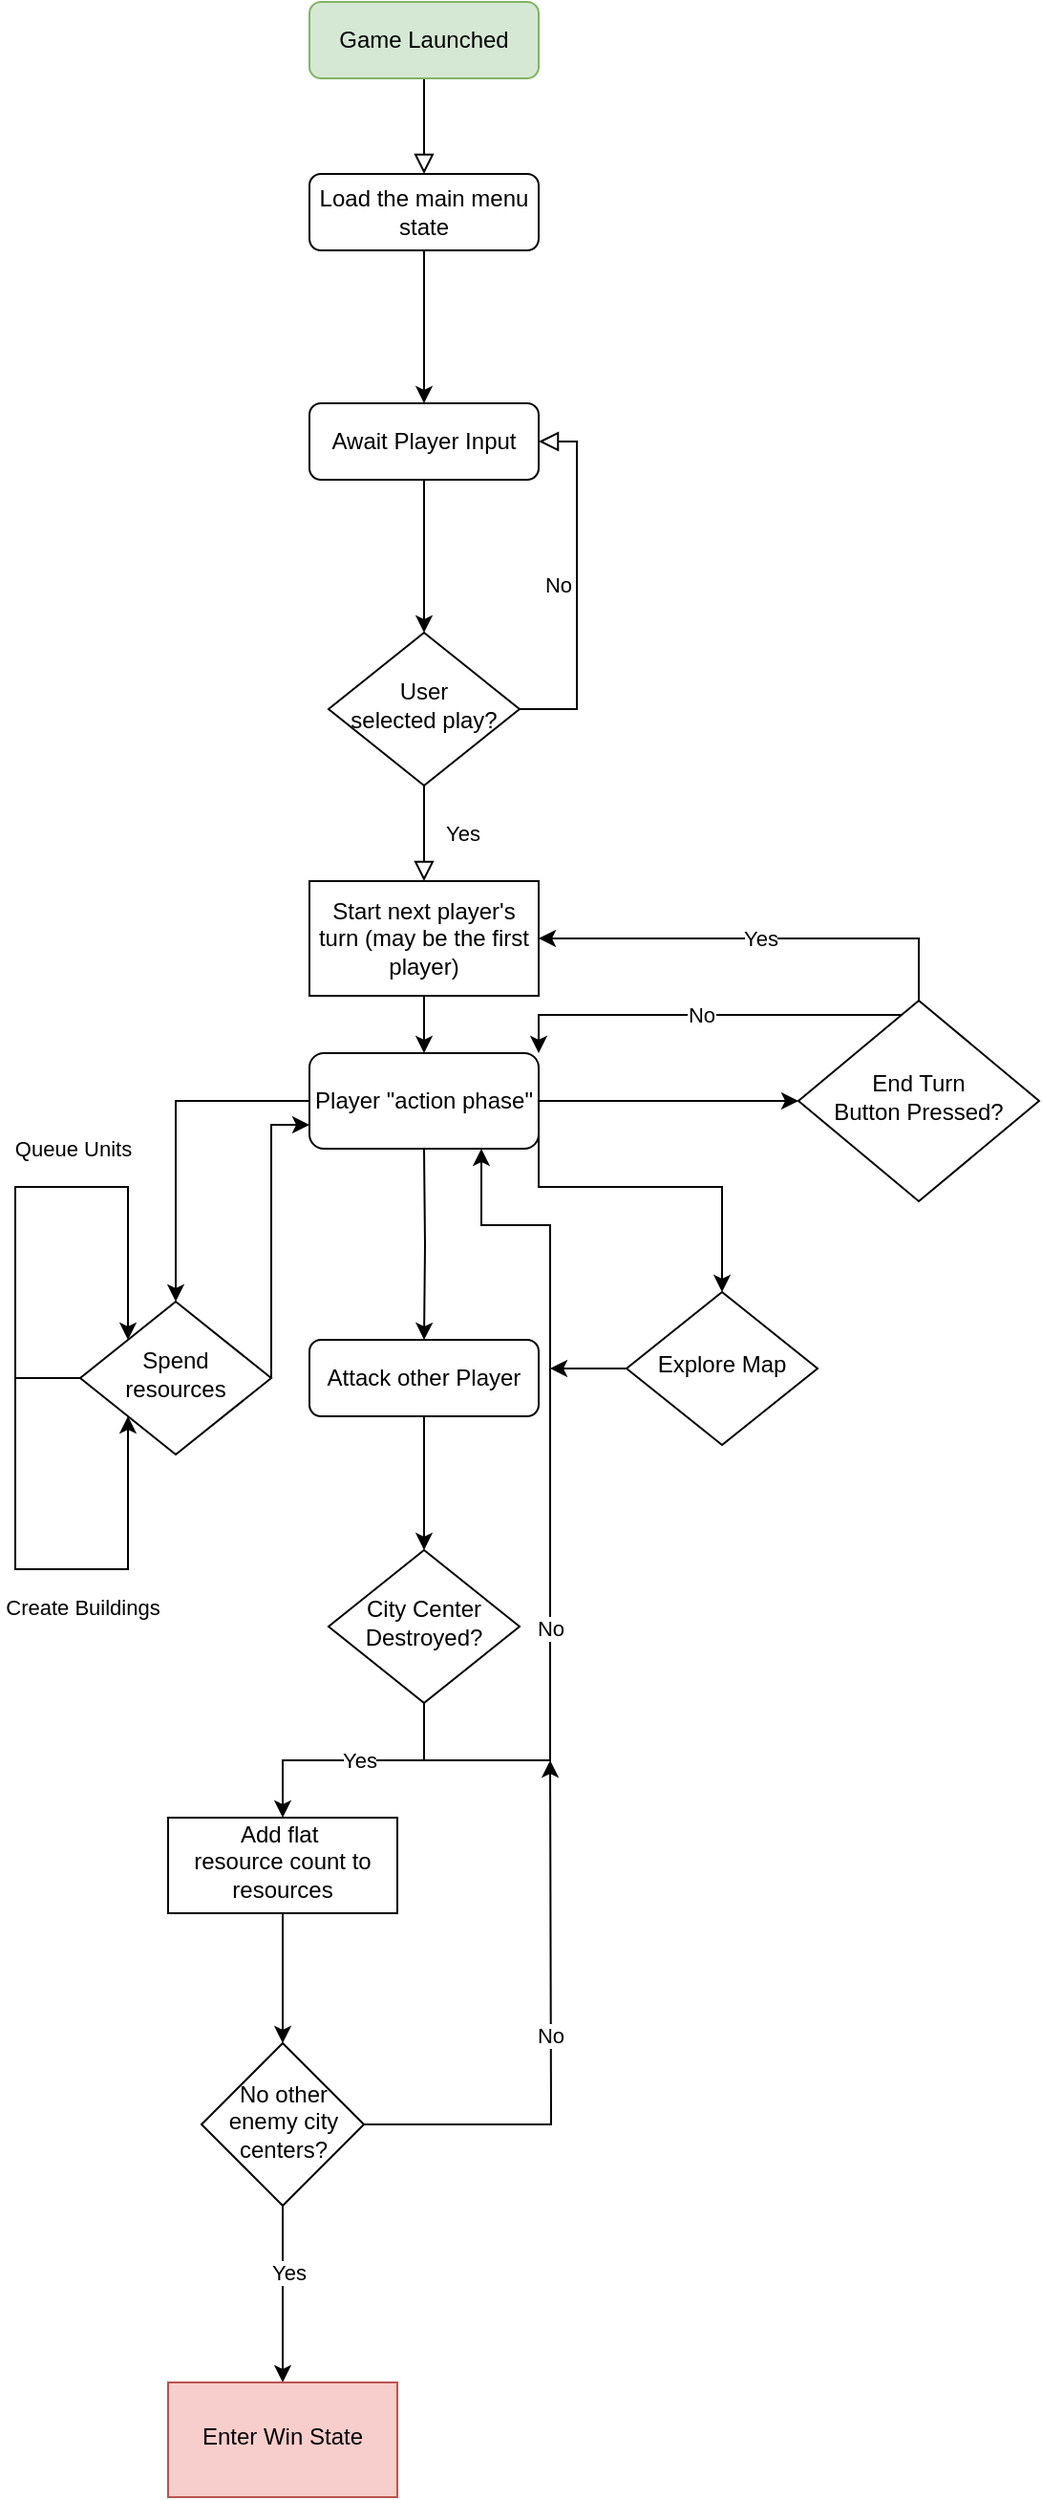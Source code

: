 <mxfile version="14.0.0" type="github">
  <diagram id="C5RBs43oDa-KdzZeNtuy" name="Page-1">
    <mxGraphModel dx="460" dy="1931" grid="1" gridSize="10" guides="1" tooltips="1" connect="1" arrows="1" fold="1" page="1" pageScale="1" pageWidth="827" pageHeight="1169" math="0" shadow="0">
      <root>
        <mxCell id="WIyWlLk6GJQsqaUBKTNV-0" />
        <mxCell id="WIyWlLk6GJQsqaUBKTNV-1" parent="WIyWlLk6GJQsqaUBKTNV-0" />
        <mxCell id="WIyWlLk6GJQsqaUBKTNV-2" value="" style="rounded=0;html=1;jettySize=auto;orthogonalLoop=1;fontSize=11;endArrow=block;endFill=0;endSize=8;strokeWidth=1;shadow=0;labelBackgroundColor=none;edgeStyle=orthogonalEdgeStyle;" parent="WIyWlLk6GJQsqaUBKTNV-1" source="WIyWlLk6GJQsqaUBKTNV-3" edge="1">
          <mxGeometry relative="1" as="geometry">
            <mxPoint x="414" y="50" as="targetPoint" />
          </mxGeometry>
        </mxCell>
        <mxCell id="WIyWlLk6GJQsqaUBKTNV-3" value="Game Launched" style="rounded=1;whiteSpace=wrap;html=1;fontSize=12;glass=0;strokeWidth=1;shadow=0;fillColor=#d5e8d4;strokeColor=#82b366;" parent="WIyWlLk6GJQsqaUBKTNV-1" vertex="1">
          <mxGeometry x="354" y="-40" width="120" height="40" as="geometry" />
        </mxCell>
        <mxCell id="WIyWlLk6GJQsqaUBKTNV-4" value="Yes" style="rounded=0;html=1;jettySize=auto;orthogonalLoop=1;fontSize=11;endArrow=block;endFill=0;endSize=8;strokeWidth=1;shadow=0;labelBackgroundColor=none;edgeStyle=orthogonalEdgeStyle;entryX=0.5;entryY=0;entryDx=0;entryDy=0;" parent="WIyWlLk6GJQsqaUBKTNV-1" source="WIyWlLk6GJQsqaUBKTNV-6" target="pVxUWkFdO_DaniVyaewb-36" edge="1">
          <mxGeometry y="20" relative="1" as="geometry">
            <mxPoint as="offset" />
            <mxPoint x="414" y="440" as="targetPoint" />
          </mxGeometry>
        </mxCell>
        <mxCell id="WIyWlLk6GJQsqaUBKTNV-5" value="No" style="edgeStyle=orthogonalEdgeStyle;rounded=0;html=1;jettySize=auto;orthogonalLoop=1;fontSize=11;endArrow=block;endFill=0;endSize=8;strokeWidth=1;shadow=0;labelBackgroundColor=none;entryX=1;entryY=0.5;entryDx=0;entryDy=0;" parent="WIyWlLk6GJQsqaUBKTNV-1" source="WIyWlLk6GJQsqaUBKTNV-6" target="pVxUWkFdO_DaniVyaewb-2" edge="1">
          <mxGeometry y="10" relative="1" as="geometry">
            <mxPoint as="offset" />
            <Array as="points">
              <mxPoint x="494" y="330" />
              <mxPoint x="494" y="190" />
            </Array>
          </mxGeometry>
        </mxCell>
        <mxCell id="WIyWlLk6GJQsqaUBKTNV-6" value="User&lt;br&gt;selected play?" style="rhombus;whiteSpace=wrap;html=1;shadow=0;fontFamily=Helvetica;fontSize=12;align=center;strokeWidth=1;spacing=6;spacingTop=-4;" parent="WIyWlLk6GJQsqaUBKTNV-1" vertex="1">
          <mxGeometry x="364" y="290" width="100" height="80" as="geometry" />
        </mxCell>
        <mxCell id="pVxUWkFdO_DaniVyaewb-6" value="" style="edgeStyle=orthogonalEdgeStyle;rounded=0;orthogonalLoop=1;jettySize=auto;html=1;" parent="WIyWlLk6GJQsqaUBKTNV-1" source="WIyWlLk6GJQsqaUBKTNV-12" target="pVxUWkFdO_DaniVyaewb-5" edge="1">
          <mxGeometry relative="1" as="geometry" />
        </mxCell>
        <mxCell id="pVxUWkFdO_DaniVyaewb-38" style="edgeStyle=orthogonalEdgeStyle;rounded=0;orthogonalLoop=1;jettySize=auto;html=1;entryX=0;entryY=0.5;entryDx=0;entryDy=0;" parent="WIyWlLk6GJQsqaUBKTNV-1" source="WIyWlLk6GJQsqaUBKTNV-12" target="pVxUWkFdO_DaniVyaewb-35" edge="1">
          <mxGeometry relative="1" as="geometry" />
        </mxCell>
        <mxCell id="WIyWlLk6GJQsqaUBKTNV-12" value="Player &quot;action phase&quot;" style="rounded=1;whiteSpace=wrap;html=1;fontSize=12;glass=0;strokeWidth=1;shadow=0;" parent="WIyWlLk6GJQsqaUBKTNV-1" vertex="1">
          <mxGeometry x="354" y="510" width="120" height="50" as="geometry" />
        </mxCell>
        <mxCell id="pVxUWkFdO_DaniVyaewb-3" value="" style="edgeStyle=orthogonalEdgeStyle;rounded=0;orthogonalLoop=1;jettySize=auto;html=1;" parent="WIyWlLk6GJQsqaUBKTNV-1" source="pVxUWkFdO_DaniVyaewb-0" target="pVxUWkFdO_DaniVyaewb-2" edge="1">
          <mxGeometry relative="1" as="geometry" />
        </mxCell>
        <mxCell id="pVxUWkFdO_DaniVyaewb-0" value="Load the main menu state" style="rounded=1;whiteSpace=wrap;html=1;fontSize=12;glass=0;strokeWidth=1;shadow=0;" parent="WIyWlLk6GJQsqaUBKTNV-1" vertex="1">
          <mxGeometry x="354" y="50" width="120" height="40" as="geometry" />
        </mxCell>
        <mxCell id="pVxUWkFdO_DaniVyaewb-4" value="" style="edgeStyle=orthogonalEdgeStyle;rounded=0;orthogonalLoop=1;jettySize=auto;html=1;" parent="WIyWlLk6GJQsqaUBKTNV-1" source="pVxUWkFdO_DaniVyaewb-2" target="WIyWlLk6GJQsqaUBKTNV-6" edge="1">
          <mxGeometry relative="1" as="geometry" />
        </mxCell>
        <mxCell id="pVxUWkFdO_DaniVyaewb-2" value="Await Player Input" style="rounded=1;whiteSpace=wrap;html=1;fontSize=12;glass=0;strokeWidth=1;shadow=0;" parent="WIyWlLk6GJQsqaUBKTNV-1" vertex="1">
          <mxGeometry x="354" y="170" width="120" height="40" as="geometry" />
        </mxCell>
        <mxCell id="pVxUWkFdO_DaniVyaewb-16" value="Queue Units" style="edgeStyle=orthogonalEdgeStyle;rounded=0;orthogonalLoop=1;jettySize=auto;html=1;entryX=0;entryY=0;entryDx=0;entryDy=0;" parent="WIyWlLk6GJQsqaUBKTNV-1" source="pVxUWkFdO_DaniVyaewb-5" target="pVxUWkFdO_DaniVyaewb-5" edge="1">
          <mxGeometry x="0.202" y="20" relative="1" as="geometry">
            <mxPoint x="260" y="580" as="targetPoint" />
            <Array as="points">
              <mxPoint x="200" y="680" />
              <mxPoint x="200" y="580" />
              <mxPoint x="259" y="580" />
            </Array>
            <mxPoint as="offset" />
          </mxGeometry>
        </mxCell>
        <mxCell id="pVxUWkFdO_DaniVyaewb-43" style="edgeStyle=orthogonalEdgeStyle;rounded=0;orthogonalLoop=1;jettySize=auto;html=1;entryX=0;entryY=0.75;entryDx=0;entryDy=0;" parent="WIyWlLk6GJQsqaUBKTNV-1" source="pVxUWkFdO_DaniVyaewb-5" target="WIyWlLk6GJQsqaUBKTNV-12" edge="1">
          <mxGeometry relative="1" as="geometry">
            <Array as="points">
              <mxPoint x="334" y="548" />
            </Array>
          </mxGeometry>
        </mxCell>
        <mxCell id="pVxUWkFdO_DaniVyaewb-5" value="Spend resources" style="rhombus;whiteSpace=wrap;html=1;shadow=0;fontFamily=Helvetica;fontSize=12;align=center;strokeWidth=1;spacing=6;spacingTop=-4;" parent="WIyWlLk6GJQsqaUBKTNV-1" vertex="1">
          <mxGeometry x="234" y="640" width="100" height="80" as="geometry" />
        </mxCell>
        <mxCell id="pVxUWkFdO_DaniVyaewb-7" value="" style="edgeStyle=orthogonalEdgeStyle;rounded=0;orthogonalLoop=1;jettySize=auto;html=1;exitX=1;exitY=0.5;exitDx=0;exitDy=0;entryX=0.5;entryY=0;entryDx=0;entryDy=0;" parent="WIyWlLk6GJQsqaUBKTNV-1" source="WIyWlLk6GJQsqaUBKTNV-12" target="pVxUWkFdO_DaniVyaewb-8" edge="1">
          <mxGeometry relative="1" as="geometry">
            <mxPoint x="614" y="530" as="sourcePoint" />
            <Array as="points">
              <mxPoint x="474" y="580" />
              <mxPoint x="570" y="580" />
            </Array>
          </mxGeometry>
        </mxCell>
        <mxCell id="sk_dPMBtbAYVnzmcrTbl-0" style="edgeStyle=orthogonalEdgeStyle;rounded=0;orthogonalLoop=1;jettySize=auto;html=1;" edge="1" parent="WIyWlLk6GJQsqaUBKTNV-1" source="pVxUWkFdO_DaniVyaewb-8">
          <mxGeometry relative="1" as="geometry">
            <mxPoint x="480" y="675" as="targetPoint" />
          </mxGeometry>
        </mxCell>
        <mxCell id="pVxUWkFdO_DaniVyaewb-8" value="Explore Map" style="rhombus;whiteSpace=wrap;html=1;shadow=0;fontFamily=Helvetica;fontSize=12;align=center;strokeWidth=1;spacing=6;spacingTop=-4;" parent="WIyWlLk6GJQsqaUBKTNV-1" vertex="1">
          <mxGeometry x="520" y="635" width="100" height="80" as="geometry" />
        </mxCell>
        <mxCell id="pVxUWkFdO_DaniVyaewb-9" value="" style="edgeStyle=orthogonalEdgeStyle;rounded=0;orthogonalLoop=1;jettySize=auto;html=1;entryX=0.5;entryY=0;entryDx=0;entryDy=0;" parent="WIyWlLk6GJQsqaUBKTNV-1" target="pVxUWkFdO_DaniVyaewb-11" edge="1">
          <mxGeometry relative="1" as="geometry">
            <mxPoint x="414" y="560" as="sourcePoint" />
            <mxPoint x="414" y="640" as="targetPoint" />
          </mxGeometry>
        </mxCell>
        <mxCell id="pVxUWkFdO_DaniVyaewb-19" value="" style="edgeStyle=orthogonalEdgeStyle;rounded=0;orthogonalLoop=1;jettySize=auto;html=1;" parent="WIyWlLk6GJQsqaUBKTNV-1" source="pVxUWkFdO_DaniVyaewb-11" edge="1">
          <mxGeometry relative="1" as="geometry">
            <mxPoint x="414" y="770" as="targetPoint" />
          </mxGeometry>
        </mxCell>
        <mxCell id="pVxUWkFdO_DaniVyaewb-11" value="Attack other Player" style="rounded=1;whiteSpace=wrap;html=1;" parent="WIyWlLk6GJQsqaUBKTNV-1" vertex="1">
          <mxGeometry x="354" y="660" width="120" height="40" as="geometry" />
        </mxCell>
        <mxCell id="pVxUWkFdO_DaniVyaewb-17" value="Create Buildings" style="edgeStyle=orthogonalEdgeStyle;rounded=0;orthogonalLoop=1;jettySize=auto;html=1;entryX=0;entryY=1;entryDx=0;entryDy=0;" parent="WIyWlLk6GJQsqaUBKTNV-1" target="pVxUWkFdO_DaniVyaewb-5" edge="1">
          <mxGeometry x="0.228" y="-20" relative="1" as="geometry">
            <mxPoint x="269" y="860" as="targetPoint" />
            <mxPoint x="230" y="680" as="sourcePoint" />
            <Array as="points">
              <mxPoint x="200" y="680" />
              <mxPoint x="200" y="780" />
              <mxPoint x="259" y="780" />
            </Array>
            <mxPoint as="offset" />
          </mxGeometry>
        </mxCell>
        <mxCell id="pVxUWkFdO_DaniVyaewb-22" value="" style="edgeStyle=orthogonalEdgeStyle;rounded=0;orthogonalLoop=1;jettySize=auto;html=1;" parent="WIyWlLk6GJQsqaUBKTNV-1" source="pVxUWkFdO_DaniVyaewb-20" target="pVxUWkFdO_DaniVyaewb-21" edge="1">
          <mxGeometry relative="1" as="geometry" />
        </mxCell>
        <mxCell id="pVxUWkFdO_DaniVyaewb-23" value="Yes" style="edgeLabel;html=1;align=center;verticalAlign=middle;resizable=0;points=[];" parent="pVxUWkFdO_DaniVyaewb-22" vertex="1" connectable="0">
          <mxGeometry x="-0.343" y="-3" relative="1" as="geometry">
            <mxPoint x="-20" y="3" as="offset" />
          </mxGeometry>
        </mxCell>
        <mxCell id="pVxUWkFdO_DaniVyaewb-20" value="City Center Destroyed?" style="rhombus;whiteSpace=wrap;html=1;shadow=0;fontFamily=Helvetica;fontSize=12;align=center;strokeWidth=1;spacing=6;spacingTop=-4;" parent="WIyWlLk6GJQsqaUBKTNV-1" vertex="1">
          <mxGeometry x="364" y="770" width="100" height="80" as="geometry" />
        </mxCell>
        <mxCell id="pVxUWkFdO_DaniVyaewb-30" value="" style="edgeStyle=orthogonalEdgeStyle;rounded=0;orthogonalLoop=1;jettySize=auto;html=1;" parent="WIyWlLk6GJQsqaUBKTNV-1" source="pVxUWkFdO_DaniVyaewb-21" target="pVxUWkFdO_DaniVyaewb-29" edge="1">
          <mxGeometry relative="1" as="geometry" />
        </mxCell>
        <mxCell id="pVxUWkFdO_DaniVyaewb-21" value="Add flat&amp;nbsp;&lt;br&gt;resource count to resources" style="whiteSpace=wrap;html=1;shadow=0;strokeWidth=1;spacing=6;spacingTop=-4;" parent="WIyWlLk6GJQsqaUBKTNV-1" vertex="1">
          <mxGeometry x="280" y="910" width="120" height="50" as="geometry" />
        </mxCell>
        <mxCell id="pVxUWkFdO_DaniVyaewb-26" value="" style="edgeStyle=orthogonalEdgeStyle;rounded=0;orthogonalLoop=1;jettySize=auto;html=1;entryX=0.75;entryY=1;entryDx=0;entryDy=0;" parent="WIyWlLk6GJQsqaUBKTNV-1" target="WIyWlLk6GJQsqaUBKTNV-12" edge="1">
          <mxGeometry relative="1" as="geometry">
            <mxPoint x="405" y="880" as="sourcePoint" />
            <mxPoint x="430" y="600" as="targetPoint" />
            <Array as="points">
              <mxPoint x="480" y="880" />
              <mxPoint x="480" y="600" />
              <mxPoint x="444" y="600" />
            </Array>
          </mxGeometry>
        </mxCell>
        <mxCell id="pVxUWkFdO_DaniVyaewb-27" value="No" style="edgeLabel;html=1;align=center;verticalAlign=middle;resizable=0;points=[];" parent="pVxUWkFdO_DaniVyaewb-26" vertex="1" connectable="0">
          <mxGeometry x="-0.343" y="-3" relative="1" as="geometry">
            <mxPoint x="-3" y="-3" as="offset" />
          </mxGeometry>
        </mxCell>
        <mxCell id="pVxUWkFdO_DaniVyaewb-34" value="" style="edgeStyle=orthogonalEdgeStyle;rounded=0;orthogonalLoop=1;jettySize=auto;html=1;" parent="WIyWlLk6GJQsqaUBKTNV-1" source="pVxUWkFdO_DaniVyaewb-29" target="pVxUWkFdO_DaniVyaewb-33" edge="1">
          <mxGeometry relative="1" as="geometry" />
        </mxCell>
        <mxCell id="pVxUWkFdO_DaniVyaewb-41" value="Yes" style="edgeLabel;html=1;align=center;verticalAlign=middle;resizable=0;points=[];" parent="pVxUWkFdO_DaniVyaewb-34" vertex="1" connectable="0">
          <mxGeometry x="-0.243" y="3" relative="1" as="geometry">
            <mxPoint as="offset" />
          </mxGeometry>
        </mxCell>
        <mxCell id="pVxUWkFdO_DaniVyaewb-42" value="No" style="edgeStyle=orthogonalEdgeStyle;rounded=0;orthogonalLoop=1;jettySize=auto;html=1;" parent="WIyWlLk6GJQsqaUBKTNV-1" source="pVxUWkFdO_DaniVyaewb-29" edge="1">
          <mxGeometry relative="1" as="geometry">
            <mxPoint x="480" y="880" as="targetPoint" />
          </mxGeometry>
        </mxCell>
        <mxCell id="pVxUWkFdO_DaniVyaewb-29" value="No other enemy city centers?" style="rhombus;whiteSpace=wrap;html=1;shadow=0;strokeWidth=1;spacing=6;spacingTop=-4;" parent="WIyWlLk6GJQsqaUBKTNV-1" vertex="1">
          <mxGeometry x="297.5" y="1028" width="85" height="85" as="geometry" />
        </mxCell>
        <mxCell id="pVxUWkFdO_DaniVyaewb-33" value="Enter Win State" style="whiteSpace=wrap;html=1;shadow=0;strokeWidth=1;spacing=6;spacingTop=-4;fillColor=#f8cecc;strokeColor=#b85450;" parent="WIyWlLk6GJQsqaUBKTNV-1" vertex="1">
          <mxGeometry x="280" y="1205.5" width="120" height="60" as="geometry" />
        </mxCell>
        <mxCell id="pVxUWkFdO_DaniVyaewb-39" value="No" style="edgeStyle=orthogonalEdgeStyle;rounded=0;orthogonalLoop=1;jettySize=auto;html=1;entryX=1;entryY=0;entryDx=0;entryDy=0;" parent="WIyWlLk6GJQsqaUBKTNV-1" source="pVxUWkFdO_DaniVyaewb-35" target="WIyWlLk6GJQsqaUBKTNV-12" edge="1">
          <mxGeometry relative="1" as="geometry">
            <Array as="points">
              <mxPoint x="474" y="490" />
            </Array>
          </mxGeometry>
        </mxCell>
        <mxCell id="pVxUWkFdO_DaniVyaewb-40" value="Yes" style="edgeStyle=orthogonalEdgeStyle;rounded=0;orthogonalLoop=1;jettySize=auto;html=1;entryX=1;entryY=0.5;entryDx=0;entryDy=0;" parent="WIyWlLk6GJQsqaUBKTNV-1" source="pVxUWkFdO_DaniVyaewb-35" target="pVxUWkFdO_DaniVyaewb-36" edge="1">
          <mxGeometry relative="1" as="geometry">
            <Array as="points">
              <mxPoint x="673" y="450" />
            </Array>
          </mxGeometry>
        </mxCell>
        <mxCell id="pVxUWkFdO_DaniVyaewb-35" value="End Turn &lt;br&gt;Button Pressed?" style="rhombus;whiteSpace=wrap;html=1;shadow=0;fontFamily=Helvetica;fontSize=12;align=center;strokeWidth=1;spacing=6;spacingTop=-4;" parent="WIyWlLk6GJQsqaUBKTNV-1" vertex="1">
          <mxGeometry x="610" y="482.5" width="126" height="105" as="geometry" />
        </mxCell>
        <mxCell id="pVxUWkFdO_DaniVyaewb-37" value="" style="edgeStyle=orthogonalEdgeStyle;rounded=0;orthogonalLoop=1;jettySize=auto;html=1;" parent="WIyWlLk6GJQsqaUBKTNV-1" source="pVxUWkFdO_DaniVyaewb-36" target="WIyWlLk6GJQsqaUBKTNV-12" edge="1">
          <mxGeometry relative="1" as="geometry" />
        </mxCell>
        <mxCell id="pVxUWkFdO_DaniVyaewb-36" value="Start next player&#39;s turn (may be the first player)" style="rounded=0;whiteSpace=wrap;html=1;" parent="WIyWlLk6GJQsqaUBKTNV-1" vertex="1">
          <mxGeometry x="354" y="420" width="120" height="60" as="geometry" />
        </mxCell>
      </root>
    </mxGraphModel>
  </diagram>
</mxfile>
